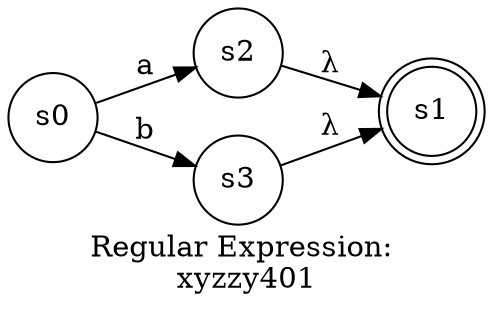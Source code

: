 digraph finite_state_machine {
	label="Regular Expression: \nxyzzy401";
	rankdir=LR;
	size="8,5"
	node [shape = doublecircle]; s1;
	node [shape = circle];
	s0 -> s2 [ label = "a" ];
	s0 -> s3 [ label = "b" ];
	s2 -> s1 [ label = "λ" ];
	s3 -> s1 [ label = "λ" ];
}
